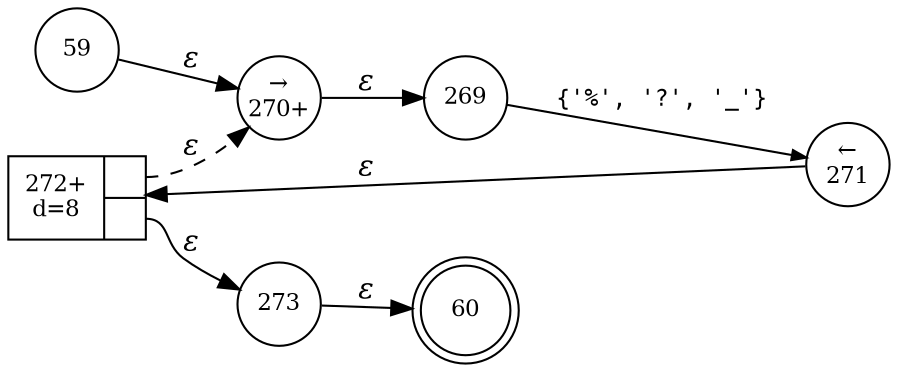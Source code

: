 digraph ATN {
rankdir=LR;
s60[fontsize=11, label="60", shape=doublecircle, fixedsize=true, width=.6];
s272[fontsize=11,label="{272+\nd=8|{<p0>|<p1>}}", shape=record, fixedsize=false, peripheries=1];
s273[fontsize=11,label="273", shape=circle, fixedsize=true, width=.55, peripheries=1];
s59[fontsize=11,label="59", shape=circle, fixedsize=true, width=.55, peripheries=1];
s269[fontsize=11,label="269", shape=circle, fixedsize=true, width=.55, peripheries=1];
s270[fontsize=11,label="&rarr;\n270+", shape=circle, fixedsize=true, width=.55, peripheries=1];
s271[fontsize=11,label="&larr;\n271", shape=circle, fixedsize=true, width=.55, peripheries=1];
s59 -> s270 [fontname="Times-Italic", label="&epsilon;"];
s270 -> s269 [fontname="Times-Italic", label="&epsilon;"];
s269 -> s271 [fontsize=11, fontname="Courier", arrowsize=.7, label = "{'%', '?', '_'}", arrowhead = normal];
s271 -> s272 [fontname="Times-Italic", label="&epsilon;"];
s272:p0 -> s270 [fontname="Times-Italic", label="&epsilon;", style="dashed"];
s272:p1 -> s273 [fontname="Times-Italic", label="&epsilon;"];
s273 -> s60 [fontname="Times-Italic", label="&epsilon;"];
}